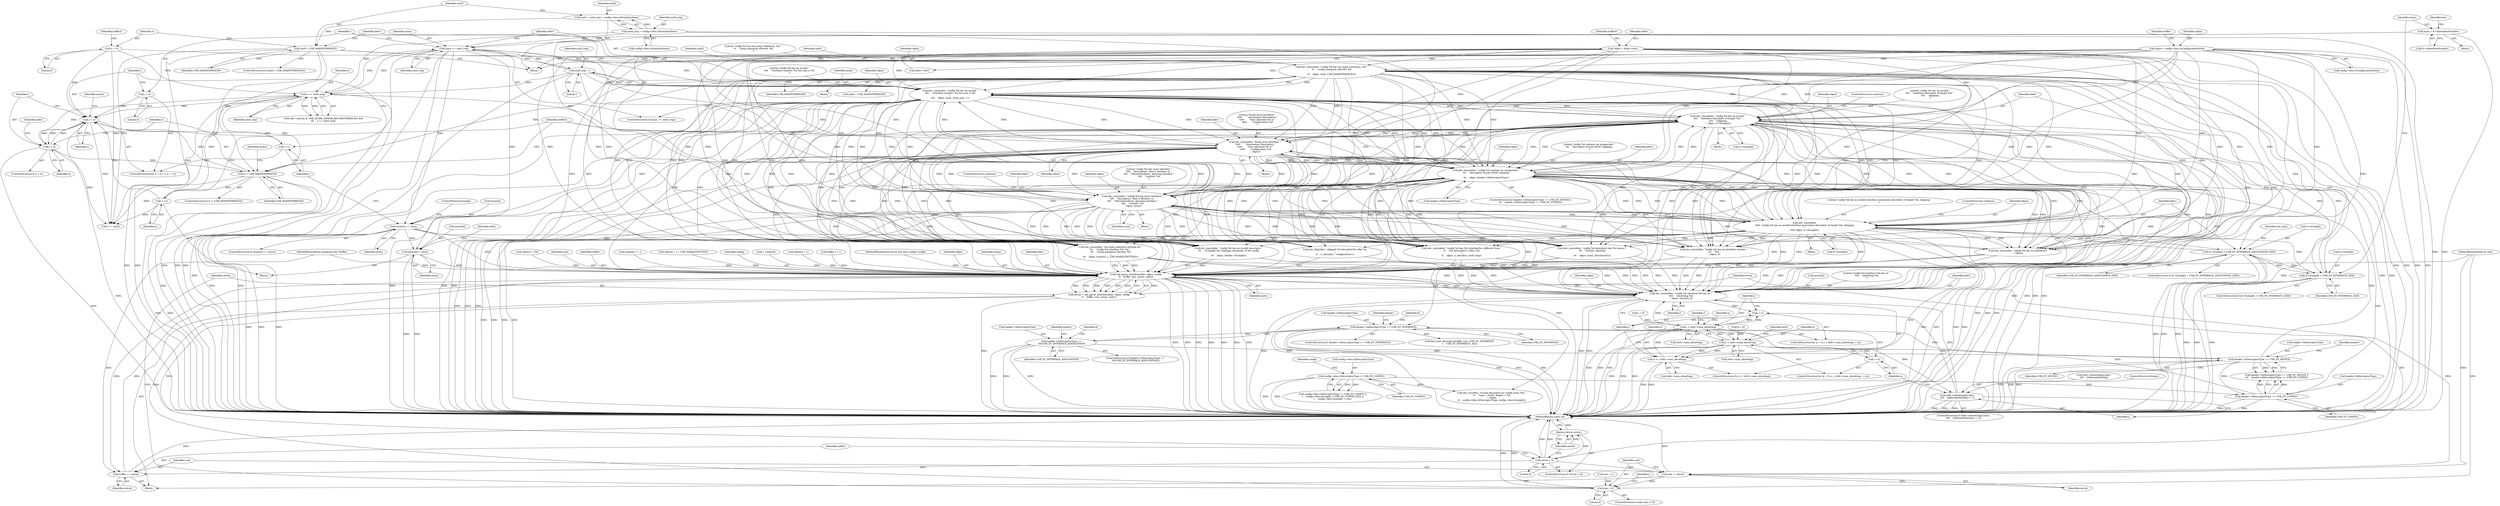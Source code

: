 digraph "0_linux_bd7a3fe770ebd8391d1c7d072ff88e9e76d063eb@array" {
"1000405" [label="(Call,inums[n] = inum)"];
"1000356" [label="(Call,inum >= nintf_orig)"];
"1000333" [label="(Call,inum = d->bInterfaceNumber)"];
"1000364" [label="(Call,nintf_orig - 1)"];
"1000217" [label="(Call,nintf_orig = config->desc.bNumInterfaces)"];
"1000345" [label="(Call,n >= nintf_orig)"];
"1000238" [label="(Call,n = 0)"];
"1000401" [label="(Call,n < USB_MAXINTERFACES)"];
"1000385" [label="(Call,i < n)"];
"1000371" [label="(Call,i < n)"];
"1000368" [label="(Call,i = 0)"];
"1000374" [label="(Call,++i)"];
"1000415" [label="(Call,++n)"];
"1000225" [label="(Call,nintf > USB_MAXINTERFACES)"];
"1000215" [label="(Call,nintf = nintf_orig = config->desc.bNumInterfaces)"];
"1000229" [label="(Call,dev_warn(ddev, \"config %d has too many interfaces: %d, \"\n\t\t    \"using maximum allowed: %d\n\",\n\t\t    cfgno, nintf, USB_MAXINTERFACES))"];
"1000117" [label="(Call,*ddev = &dev->dev)"];
"1000194" [label="(Call,cfgno = config->desc.bConfigurationValue)"];
"1000378" [label="(Call,inums[i] == inum)"];
"1000359" [label="(Call,dev_warn(ddev, \"config %d has an invalid \"\n\t\t\t\t    \"interface number: %d but max is %d\n\",\n\t\t\t\t    cfgno, inum, nintf_orig - 1))"];
"1000325" [label="(Call,dev_warn(ddev, \"config %d has an invalid \"\n\t\t\t\t    \"interface descriptor of length %d, \"\n\t\t\t\t    \"skipping\n\", cfgno, d->bLength))"];
"1000451" [label="(Call,dev_warn(ddev, \"found more Interface \"\n \t\t\t\t\t       \"Association Descriptors \"\n \t\t\t\t\t       \"than allocated for in \"\n \t\t\t\t\t       \"configuration %d\n\", cfgno))"];
"1000479" [label="(Call,dev_warn(ddev, \"config %d contains an unexpected \"\n\t\t\t    \"descriptor of type 0x%X, skipping\n\",\n\t\t\t    cfgno, header->bDescriptorType))"];
"1000349" [label="(Call,dev_warn(ddev, \"config %d has more interface \"\n\t\t\t\t    \"descriptors, than it declares in \"\n\t\t\t\t    \"bNumInterfaces, ignoring interface \"\n\t\t\t\t    \"number: %d\n\", cfgno, inum))"];
"1000438" [label="(Call,dev_warn(ddev,\n\t\t\t\t\t \"config %d has an invalid interface association descriptor of length %d, skipping\n\",\n\t\t\t\t\t cfgno, d->bLength))"];
"1000432" [label="(Call,d->bLength < USB_DT_INTERFACE_ASSOCIATION_SIZE)"];
"1000319" [label="(Call,d->bLength < USB_DT_INTERFACE_SIZE)"];
"1000474" [label="(Call,header->bDescriptorType == USB_DT_CONFIG)"];
"1000469" [label="(Call,header->bDescriptorType == USB_DT_DEVICE)"];
"1000419" [label="(Call,header->bDescriptorType ==\n \t\t\t\tUSB_DT_INTERFACE_ASSOCIATION)"];
"1000305" [label="(Call,header->bDescriptorType == USB_DT_INTERFACE)"];
"1000154" [label="(Call,config->desc.bDescriptorType != USB_DT_CONFIG)"];
"1000678" [label="(Call,usb_parse_interface(ddev, cfgno, config,\n\t\t    buffer, size, inums, nalts))"];
"1000676" [label="(Call,retval = usb_parse_interface(ddev, cfgno, config,\n\t\t    buffer, size, inums, nalts))"];
"1000687" [label="(Call,retval < 0)"];
"1000690" [label="(Return,return retval;)"];
"1000692" [label="(Call,buffer += retval)"];
"1000695" [label="(Call,size -= retval)"];
"1000672" [label="(Call,size > 0)"];
"1000758" [label="(Call,dev_warn(ddev, \"config %d interface %d has no \"\n\t\t\t\t    \"altsetting %d\n\", cfgno, inums[i], j))"];
"1000724" [label="(Call,++j)"];
"1000719" [label="(Call,j < intfc->num_altsetting)"];
"1000731" [label="(Call,n < intfc->num_altsetting)"];
"1000736" [label="(Call,++n)"];
"1000753" [label="(Call,n >= intfc->num_altsetting)"];
"1000740" [label="(Call,intfc->altsetting[n].desc.\n\t\t\t\t    bAlternateSetting == j)"];
"1000692" [label="(Call,buffer += retval)"];
"1000761" [label="(Identifier,cfgno)"];
"1000363" [label="(Identifier,inum)"];
"1000230" [label="(Identifier,ddev)"];
"1000114" [label="(MethodParameterIn,int size)"];
"1000741" [label="(Call,intfc->altsetting[n].desc.\n\t\t\t\t    bAlternateSetting)"];
"1000374" [label="(Call,++i)"];
"1000696" [label="(Identifier,size)"];
"1000354" [label="(ControlStructure,continue;)"];
"1000386" [label="(Identifier,i)"];
"1000371" [label="(Call,i < n)"];
"1000502" [label="(Call,n != nintf)"];
"1000439" [label="(Identifier,ddev)"];
"1000359" [label="(Call,dev_warn(ddev, \"config %d has an invalid \"\n\t\t\t\t    \"interface number: %d but max is %d\n\",\n\t\t\t\t    cfgno, inum, nintf_orig - 1))"];
"1000370" [label="(Literal,0)"];
"1000470" [label="(Call,header->bDescriptorType)"];
"1000552" [label="(Call,inums[j] == i)"];
"1000753" [label="(Call,n >= intfc->num_altsetting)"];
"1000232" [label="(Identifier,cfgno)"];
"1000478" [label="(Identifier,USB_DT_CONFIG)"];
"1000689" [label="(Literal,0)"];
"1000688" [label="(Identifier,retval)"];
"1000682" [label="(Identifier,buffer)"];
"1000377" [label="(ControlStructure,if (inums[i] == inum))"];
"1000437" [label="(Block,)"];
"1000373" [label="(Identifier,n)"];
"1000296" [label="(Call,dev_warn(ddev, \"config %d has an invalid descriptor \"\n\t\t\t    \"of length %d, skipping remainder of the config\n\",\n\t\t\t    cfgno, header->bLength))"];
"1000419" [label="(Call,header->bDescriptorType ==\n \t\t\t\tUSB_DT_INTERFACE_ASSOCIATION)"];
"1000375" [label="(Identifier,i)"];
"1000416" [label="(Identifier,n)"];
"1000125" [label="(Identifier,buffer0)"];
"1000202" [label="(Identifier,buffer)"];
"1000346" [label="(Identifier,n)"];
"1000483" [label="(Call,header->bDescriptorType)"];
"1000719" [label="(Call,j < intfc->num_altsetting)"];
"1000348" [label="(Block,)"];
"1000728" [label="(Call,n = 0)"];
"1000309" [label="(Identifier,USB_DT_INTERFACE)"];
"1000380" [label="(Identifier,inums)"];
"1000229" [label="(Call,dev_warn(ddev, \"config %d has too many interfaces: %d, \"\n\t\t    \"using maximum allowed: %d\n\",\n\t\t    cfgno, nintf, USB_MAXINTERFACES))"];
"1000357" [label="(Identifier,inum)"];
"1000451" [label="(Call,dev_warn(ddev, \"found more Interface \"\n \t\t\t\t\t       \"Association Descriptors \"\n \t\t\t\t\t       \"than allocated for in \"\n \t\t\t\t\t       \"configuration %d\n\", cfgno))"];
"1000353" [label="(Identifier,inum)"];
"1000384" [label="(ControlStructure,if (i < n))"];
"1000596" [label="(Call,nalts[i] = j = USB_MAXALTSETTING)"];
"1000420" [label="(Call,header->bDescriptorType)"];
"1000306" [label="(Call,header->bDescriptorType)"];
"1000390" [label="(Call,nalts[i] < 255)"];
"1000395" [label="(Call,++nalts[i])"];
"1000215" [label="(Call,nintf = nintf_orig = config->desc.bNumInterfaces)"];
"1000691" [label="(Identifier,retval)"];
"1000349" [label="(Call,dev_warn(ddev, \"config %d has more interface \"\n\t\t\t\t    \"descriptors, than it declares in \"\n\t\t\t\t    \"bNumInterfaces, ignoring interface \"\n\t\t\t\t    \"number: %d\n\", cfgno, inum))"];
"1000716" [label="(Call,j = 0)"];
"1000196" [label="(Call,config->desc.bConfigurationValue)"];
"1000323" [label="(Identifier,USB_DT_INTERFACE_SIZE)"];
"1000234" [label="(Identifier,USB_MAXINTERFACES)"];
"1000356" [label="(Call,inum >= nintf_orig)"];
"1000236" [label="(Identifier,nintf)"];
"1000177" [label="(Call,dev_err(ddev, \"invalid descriptor for config index %d: \"\n\t\t    \"type = 0x%X, length = %d\n\", cfgidx,\n\t\t    config->desc.bDescriptorType, config->desc.bLength))"];
"1000445" [label="(ControlStructure,continue;)"];
"1000686" [label="(ControlStructure,if (retval < 0))"];
"1000421" [label="(Identifier,header)"];
"1000195" [label="(Identifier,cfgno)"];
"1000305" [label="(Call,header->bDescriptorType == USB_DT_INTERFACE)"];
"1000194" [label="(Call,cfgno = config->desc.bConfigurationValue)"];
"1000231" [label="(Literal,\"config %d has too many interfaces: %d, \"\n\t\t    \"using maximum allowed: %d\n\")"];
"1000239" [label="(Identifier,n)"];
"1000665" [label="(Call,buffer += i)"];
"1000441" [label="(Identifier,cfgno)"];
"1000362" [label="(Identifier,cfgno)"];
"1000448" [label="(Identifier,iad_num)"];
"1000473" [label="(Identifier,USB_DT_DEVICE)"];
"1000270" [label="(Call,dev_warn(ddev, \"config %d descriptor has %d excess \"\n\t\t\t    \"byte%s, ignoring\n\",\n\t\t\t    cfgno, size2, plural(size2)))"];
"1000385" [label="(Call,i < n)"];
"1000155" [label="(Call,config->desc.bDescriptorType)"];
"1000454" [label="(Identifier,cfgno)"];
"1000335" [label="(Call,d->bInterfaceNumber)"];
"1000412" [label="(Identifier,nalts)"];
"1000476" [label="(Identifier,header)"];
"1000324" [label="(Block,)"];
"1000409" [label="(Identifier,inum)"];
"1000438" [label="(Call,dev_warn(ddev,\n\t\t\t\t\t \"config %d has an invalid interface association descriptor of length %d, skipping\n\",\n\t\t\t\t\t cfgno, d->bLength))"];
"1000392" [label="(Identifier,nalts)"];
"1000469" [label="(Call,header->bDescriptorType == USB_DT_DEVICE)"];
"1000675" [label="(Block,)"];
"1000480" [label="(Identifier,ddev)"];
"1000372" [label="(Identifier,i)"];
"1000119" [label="(Call,&dev->dev)"];
"1000754" [label="(Identifier,n)"];
"1000706" [label="(Identifier,i)"];
"1000219" [label="(Call,config->desc.bNumInterfaces)"];
"1000325" [label="(Call,dev_warn(ddev, \"config %d has an invalid \"\n\t\t\t\t    \"interface descriptor of length %d, \"\n\t\t\t\t    \"skipping\n\", cfgno, d->bLength))"];
"1000690" [label="(Return,return retval;)"];
"1000518" [label="(Call,dev_warn(ddev, \"config %d has no interfaces?\n\", cfgno))"];
"1000418" [label="(ControlStructure,if (header->bDescriptorType ==\n \t\t\t\tUSB_DT_INTERFACE_ASSOCIATION))"];
"1000329" [label="(Call,d->bLength)"];
"1000727" [label="(ControlStructure,for (n = 0; n < intfc->num_altsetting; ++n))"];
"1000678" [label="(Call,usb_parse_interface(ddev, cfgno, config,\n\t\t    buffer, size, inums, nalts))"];
"1000436" [label="(Identifier,USB_DT_INTERFACE_ASSOCIATION_SIZE)"];
"1000165" [label="(Identifier,config)"];
"1000226" [label="(Identifier,nintf)"];
"1000154" [label="(Call,config->desc.bDescriptorType != USB_DT_CONFIG)"];
"1000758" [label="(Call,dev_warn(ddev, \"config %d interface %d has no \"\n\t\t\t\t    \"altsetting %d\n\", cfgno, inums[i], j))"];
"1000367" [label="(ControlStructure,for (i = 0; i < n; ++i))"];
"1000482" [label="(Identifier,cfgno)"];
"1000240" [label="(Literal,0)"];
"1000658" [label="(Call,dev_dbg(ddev, \"skipped %d descriptor%s after %s\n\",\n\t\t    n, plural(n), \"configuration\"))"];
"1000304" [label="(ControlStructure,if (header->bDescriptorType == USB_DT_INTERFACE))"];
"1000153" [label="(Call,config->desc.bDescriptorType != USB_DT_CONFIG ||\n\t    config->desc.bLength < USB_DT_CONFIG_SIZE ||\n\t    config->desc.bLength > size)"];
"1000695" [label="(Call,size -= retval)"];
"1000475" [label="(Call,header->bDescriptorType)"];
"1000745" [label="(Identifier,intfc)"];
"1000765" [label="(Identifier,j)"];
"1000752" [label="(ControlStructure,if (n >= intfc->num_altsetting))"];
"1000467" [label="(ControlStructure,if (header->bDescriptorType == USB_DT_DEVICE ||\n\t\t\t    header->bDescriptorType == USB_DT_CONFIG))"];
"1000369" [label="(Identifier,i)"];
"1000685" [label="(Identifier,nalts)"];
"1000433" [label="(Call,d->bLength)"];
"1000683" [label="(Identifier,size)"];
"1000505" [label="(Call,dev_warn(ddev, \"config %d has %d interface%s, different from \"\n\t\t    \"the descriptor's value: %d\n\",\n\t\t    cfgno, n, plural(n), nintf_orig))"];
"1000382" [label="(Identifier,inum)"];
"1000368" [label="(Call,i = 0)"];
"1000350" [label="(Identifier,ddev)"];
"1000352" [label="(Identifier,cfgno)"];
"1000332" [label="(ControlStructure,continue;)"];
"1000410" [label="(Call,nalts[n] = 1)"];
"1000333" [label="(Call,inum = d->bInterfaceNumber)"];
"1000160" [label="(Identifier,USB_DT_CONFIG)"];
"1000310" [label="(Block,)"];
"1000224" [label="(ControlStructure,if (nintf > USB_MAXINTERFACES))"];
"1000674" [label="(Literal,0)"];
"1000112" [label="(MethodParameterIn,struct usb_host_config *config)"];
"1000479" [label="(Call,dev_warn(ddev, \"config %d contains an unexpected \"\n\t\t\t    \"descriptor of type 0x%X, skipping\n\",\n\t\t\t    cfgno, header->bDescriptorType))"];
"1000347" [label="(Identifier,nintf_orig)"];
"1000725" [label="(Identifier,j)"];
"1000755" [label="(Call,intfc->num_altsetting)"];
"1000379" [label="(Call,inums[i])"];
"1000345" [label="(Call,n >= nintf_orig)"];
"1000361" [label="(Literal,\"config %d has an invalid \"\n\t\t\t\t    \"interface number: %d but max is %d\n\")"];
"1000218" [label="(Identifier,nintf_orig)"];
"1000358" [label="(Identifier,nintf_orig)"];
"1000228" [label="(Block,)"];
"1000673" [label="(Identifier,size)"];
"1000244" [label="(Identifier,buffer2)"];
"1000225" [label="(Call,nintf > USB_MAXINTERFACES)"];
"1000642" [label="(Call,find_next_descriptor(buffer, size, USB_DT_INTERFACE,\n\t    USB_DT_INTERFACE, &n))"];
"1000768" [label="(MethodReturn,static int)"];
"1000671" [label="(ControlStructure,while (size > 0))"];
"1000406" [label="(Call,inums[n])"];
"1000233" [label="(Identifier,nintf)"];
"1000351" [label="(Literal,\"config %d has more interface \"\n\t\t\t\t    \"descriptors, than it declares in \"\n\t\t\t\t    \"bNumInterfaces, ignoring interface \"\n\t\t\t\t    \"number: %d\n\")"];
"1000401" [label="(Call,n < USB_MAXINTERFACES)"];
"1000474" [label="(Call,header->bDescriptorType == USB_DT_CONFIG)"];
"1000378" [label="(Call,inums[i] == inum)"];
"1000423" [label="(Identifier,USB_DT_INTERFACE_ASSOCIATION)"];
"1000668" [label="(Call,size -= i)"];
"1000750" [label="(Identifier,j)"];
"1000319" [label="(Call,d->bLength < USB_DT_INTERFACE_SIZE)"];
"1000431" [label="(ControlStructure,if (d->bLength < USB_DT_INTERFACE_ASSOCIATION_SIZE))"];
"1000759" [label="(Identifier,ddev)"];
"1000680" [label="(Identifier,cfgno)"];
"1000737" [label="(Identifier,n)"];
"1000235" [label="(Call,nintf = USB_MAXINTERFACES)"];
"1000405" [label="(Call,inums[n] = inum)"];
"1000720" [label="(Identifier,j)"];
"1000327" [label="(Literal,\"config %d has an invalid \"\n\t\t\t\t    \"interface descriptor of length %d, \"\n\t\t\t\t    \"skipping\n\")"];
"1000724" [label="(Call,++j)"];
"1000238" [label="(Call,n = 0)"];
"1000697" [label="(Identifier,retval)"];
"1000415" [label="(Call,++n)"];
"1000387" [label="(Identifier,n)"];
"1000762" [label="(Call,inums[i])"];
"1000326" [label="(Identifier,ddev)"];
"1000442" [label="(Call,d->bLength)"];
"1000693" [label="(Identifier,buffer)"];
"1000481" [label="(Literal,\"config %d contains an unexpected \"\n\t\t\t    \"descriptor of type 0x%X, skipping\n\")"];
"1000113" [label="(MethodParameterIn,unsigned char *buffer)"];
"1000328" [label="(Identifier,cfgno)"];
"1000676" [label="(Call,retval = usb_parse_interface(ddev, cfgno, config,\n\t\t    buffer, size, inums, nalts))"];
"1000402" [label="(Identifier,n)"];
"1000471" [label="(Identifier,header)"];
"1000320" [label="(Call,d->bLength)"];
"1000118" [label="(Identifier,ddev)"];
"1000681" [label="(Identifier,config)"];
"1000342" [label="(Identifier,dev)"];
"1000450" [label="(Block,)"];
"1000732" [label="(Identifier,n)"];
"1000453" [label="(Literal,\"found more Interface \"\n \t\t\t\t\t       \"Association Descriptors \"\n \t\t\t\t\t       \"than allocated for in \"\n \t\t\t\t\t       \"configuration %d\n\")"];
"1000227" [label="(Identifier,USB_MAXINTERFACES)"];
"1000672" [label="(Call,size > 0)"];
"1000733" [label="(Call,intfc->num_altsetting)"];
"1000318" [label="(ControlStructure,if (d->bLength < USB_DT_INTERFACE_SIZE))"];
"1000383" [label="(ControlStructure,break;)"];
"1000694" [label="(Identifier,retval)"];
"1000403" [label="(Identifier,USB_MAXINTERFACES)"];
"1000216" [label="(Identifier,nintf)"];
"1000468" [label="(Call,header->bDescriptorType == USB_DT_DEVICE ||\n\t\t\t    header->bDescriptorType == USB_DT_CONFIG)"];
"1000360" [label="(Identifier,ddev)"];
"1000364" [label="(Call,nintf_orig - 1)"];
"1000562" [label="(Call,dev_warn(ddev, \"config %d has no interface number \"\n\t\t\t    \"%d\n\", cfgno, i))"];
"1000700" [label="(Identifier,i)"];
"1000740" [label="(Call,intfc->altsetting[n].desc.\n\t\t\t\t    bAlternateSetting == j)"];
"1000739" [label="(ControlStructure,if (intfc->altsetting[n].desc.\n\t\t\t\t    bAlternateSetting == j))"];
"1000587" [label="(Call,dev_warn(ddev, \"too many alternate settings for \"\n\t\t\t    \"config %d interface %d: %d, \"\n\t\t\t    \"using maximum allowed: %d\n\",\n\t\t\t    cfgno, inums[i], j, USB_MAXALTSETTING))"];
"1000687" [label="(Call,retval < 0)"];
"1000452" [label="(Identifier,ddev)"];
"1000117" [label="(Call,*ddev = &dev->dev)"];
"1000736" [label="(Call,++n)"];
"1000366" [label="(Literal,1)"];
"1000339" [label="(Call,(dev->quirks & USB_QUIRK_HONOR_BNUMINTERFACES) &&\n\t\t\t    n >= nintf_orig)"];
"1000427" [label="(Identifier,d)"];
"1000400" [label="(ControlStructure,if (n < USB_MAXINTERFACES))"];
"1000254" [label="(Identifier,buffer2)"];
"1000365" [label="(Identifier,nintf_orig)"];
"1000760" [label="(Literal,\"config %d interface %d has no \"\n\t\t\t\t    \"altsetting %d\n\")"];
"1000334" [label="(Identifier,inum)"];
"1000440" [label="(Literal,\"config %d has an invalid interface association descriptor of length %d, skipping\n\")"];
"1000314" [label="(Identifier,d)"];
"1000679" [label="(Identifier,ddev)"];
"1000115" [label="(Block,)"];
"1000677" [label="(Identifier,retval)"];
"1000729" [label="(Identifier,n)"];
"1000731" [label="(Call,n < intfc->num_altsetting)"];
"1000355" [label="(ControlStructure,if (inum >= nintf_orig))"];
"1000721" [label="(Call,intfc->num_altsetting)"];
"1000684" [label="(Identifier,inums)"];
"1000715" [label="(ControlStructure,for (j = 0; j < intfc->num_altsetting; ++j))"];
"1000217" [label="(Call,nintf_orig = config->desc.bNumInterfaces)"];
"1000751" [label="(ControlStructure,break;)"];
"1000432" [label="(Call,d->bLength < USB_DT_INTERFACE_ASSOCIATION_SIZE)"];
"1000407" [label="(Identifier,inums)"];
"1000404" [label="(Block,)"];
"1000405" -> "1000404"  [label="AST: "];
"1000405" -> "1000409"  [label="CFG: "];
"1000406" -> "1000405"  [label="AST: "];
"1000409" -> "1000405"  [label="AST: "];
"1000412" -> "1000405"  [label="CFG: "];
"1000405" -> "1000768"  [label="DDG: "];
"1000405" -> "1000768"  [label="DDG: "];
"1000356" -> "1000405"  [label="DDG: "];
"1000378" -> "1000405"  [label="DDG: "];
"1000359" -> "1000405"  [label="DDG: "];
"1000405" -> "1000678"  [label="DDG: "];
"1000356" -> "1000355"  [label="AST: "];
"1000356" -> "1000358"  [label="CFG: "];
"1000357" -> "1000356"  [label="AST: "];
"1000358" -> "1000356"  [label="AST: "];
"1000360" -> "1000356"  [label="CFG: "];
"1000369" -> "1000356"  [label="CFG: "];
"1000356" -> "1000768"  [label="DDG: "];
"1000356" -> "1000768"  [label="DDG: "];
"1000356" -> "1000768"  [label="DDG: "];
"1000356" -> "1000345"  [label="DDG: "];
"1000333" -> "1000356"  [label="DDG: "];
"1000364" -> "1000356"  [label="DDG: "];
"1000217" -> "1000356"  [label="DDG: "];
"1000345" -> "1000356"  [label="DDG: "];
"1000356" -> "1000359"  [label="DDG: "];
"1000356" -> "1000364"  [label="DDG: "];
"1000356" -> "1000378"  [label="DDG: "];
"1000356" -> "1000505"  [label="DDG: "];
"1000333" -> "1000310"  [label="AST: "];
"1000333" -> "1000335"  [label="CFG: "];
"1000334" -> "1000333"  [label="AST: "];
"1000335" -> "1000333"  [label="AST: "];
"1000342" -> "1000333"  [label="CFG: "];
"1000333" -> "1000768"  [label="DDG: "];
"1000333" -> "1000349"  [label="DDG: "];
"1000364" -> "1000359"  [label="AST: "];
"1000364" -> "1000366"  [label="CFG: "];
"1000365" -> "1000364"  [label="AST: "];
"1000366" -> "1000364"  [label="AST: "];
"1000359" -> "1000364"  [label="CFG: "];
"1000364" -> "1000768"  [label="DDG: "];
"1000364" -> "1000345"  [label="DDG: "];
"1000364" -> "1000359"  [label="DDG: "];
"1000364" -> "1000359"  [label="DDG: "];
"1000364" -> "1000505"  [label="DDG: "];
"1000217" -> "1000215"  [label="AST: "];
"1000217" -> "1000219"  [label="CFG: "];
"1000218" -> "1000217"  [label="AST: "];
"1000219" -> "1000217"  [label="AST: "];
"1000215" -> "1000217"  [label="CFG: "];
"1000217" -> "1000768"  [label="DDG: "];
"1000217" -> "1000215"  [label="DDG: "];
"1000217" -> "1000345"  [label="DDG: "];
"1000217" -> "1000505"  [label="DDG: "];
"1000345" -> "1000339"  [label="AST: "];
"1000345" -> "1000347"  [label="CFG: "];
"1000346" -> "1000345"  [label="AST: "];
"1000347" -> "1000345"  [label="AST: "];
"1000339" -> "1000345"  [label="CFG: "];
"1000345" -> "1000768"  [label="DDG: "];
"1000345" -> "1000339"  [label="DDG: "];
"1000345" -> "1000339"  [label="DDG: "];
"1000238" -> "1000345"  [label="DDG: "];
"1000401" -> "1000345"  [label="DDG: "];
"1000385" -> "1000345"  [label="DDG: "];
"1000415" -> "1000345"  [label="DDG: "];
"1000345" -> "1000371"  [label="DDG: "];
"1000345" -> "1000502"  [label="DDG: "];
"1000345" -> "1000505"  [label="DDG: "];
"1000238" -> "1000115"  [label="AST: "];
"1000238" -> "1000240"  [label="CFG: "];
"1000239" -> "1000238"  [label="AST: "];
"1000240" -> "1000238"  [label="AST: "];
"1000244" -> "1000238"  [label="CFG: "];
"1000238" -> "1000371"  [label="DDG: "];
"1000238" -> "1000502"  [label="DDG: "];
"1000401" -> "1000400"  [label="AST: "];
"1000401" -> "1000403"  [label="CFG: "];
"1000402" -> "1000401"  [label="AST: "];
"1000403" -> "1000401"  [label="AST: "];
"1000407" -> "1000401"  [label="CFG: "];
"1000254" -> "1000401"  [label="CFG: "];
"1000401" -> "1000768"  [label="DDG: "];
"1000401" -> "1000768"  [label="DDG: "];
"1000401" -> "1000371"  [label="DDG: "];
"1000385" -> "1000401"  [label="DDG: "];
"1000225" -> "1000401"  [label="DDG: "];
"1000229" -> "1000401"  [label="DDG: "];
"1000401" -> "1000415"  [label="DDG: "];
"1000401" -> "1000502"  [label="DDG: "];
"1000385" -> "1000384"  [label="AST: "];
"1000385" -> "1000387"  [label="CFG: "];
"1000386" -> "1000385"  [label="AST: "];
"1000387" -> "1000385"  [label="AST: "];
"1000392" -> "1000385"  [label="CFG: "];
"1000402" -> "1000385"  [label="CFG: "];
"1000385" -> "1000768"  [label="DDG: "];
"1000385" -> "1000371"  [label="DDG: "];
"1000371" -> "1000385"  [label="DDG: "];
"1000371" -> "1000385"  [label="DDG: "];
"1000385" -> "1000502"  [label="DDG: "];
"1000371" -> "1000367"  [label="AST: "];
"1000371" -> "1000373"  [label="CFG: "];
"1000372" -> "1000371"  [label="AST: "];
"1000373" -> "1000371"  [label="AST: "];
"1000380" -> "1000371"  [label="CFG: "];
"1000386" -> "1000371"  [label="CFG: "];
"1000371" -> "1000768"  [label="DDG: "];
"1000368" -> "1000371"  [label="DDG: "];
"1000374" -> "1000371"  [label="DDG: "];
"1000415" -> "1000371"  [label="DDG: "];
"1000371" -> "1000374"  [label="DDG: "];
"1000371" -> "1000502"  [label="DDG: "];
"1000368" -> "1000367"  [label="AST: "];
"1000368" -> "1000370"  [label="CFG: "];
"1000369" -> "1000368"  [label="AST: "];
"1000370" -> "1000368"  [label="AST: "];
"1000372" -> "1000368"  [label="CFG: "];
"1000374" -> "1000367"  [label="AST: "];
"1000374" -> "1000375"  [label="CFG: "];
"1000375" -> "1000374"  [label="AST: "];
"1000372" -> "1000374"  [label="CFG: "];
"1000415" -> "1000404"  [label="AST: "];
"1000415" -> "1000416"  [label="CFG: "];
"1000416" -> "1000415"  [label="AST: "];
"1000254" -> "1000415"  [label="CFG: "];
"1000415" -> "1000502"  [label="DDG: "];
"1000225" -> "1000224"  [label="AST: "];
"1000225" -> "1000227"  [label="CFG: "];
"1000226" -> "1000225"  [label="AST: "];
"1000227" -> "1000225"  [label="AST: "];
"1000230" -> "1000225"  [label="CFG: "];
"1000239" -> "1000225"  [label="CFG: "];
"1000225" -> "1000768"  [label="DDG: "];
"1000225" -> "1000768"  [label="DDG: "];
"1000215" -> "1000225"  [label="DDG: "];
"1000225" -> "1000229"  [label="DDG: "];
"1000225" -> "1000229"  [label="DDG: "];
"1000225" -> "1000502"  [label="DDG: "];
"1000215" -> "1000115"  [label="AST: "];
"1000216" -> "1000215"  [label="AST: "];
"1000226" -> "1000215"  [label="CFG: "];
"1000229" -> "1000228"  [label="AST: "];
"1000229" -> "1000234"  [label="CFG: "];
"1000230" -> "1000229"  [label="AST: "];
"1000231" -> "1000229"  [label="AST: "];
"1000232" -> "1000229"  [label="AST: "];
"1000233" -> "1000229"  [label="AST: "];
"1000234" -> "1000229"  [label="AST: "];
"1000236" -> "1000229"  [label="CFG: "];
"1000229" -> "1000768"  [label="DDG: "];
"1000229" -> "1000768"  [label="DDG: "];
"1000229" -> "1000768"  [label="DDG: "];
"1000117" -> "1000229"  [label="DDG: "];
"1000194" -> "1000229"  [label="DDG: "];
"1000229" -> "1000235"  [label="DDG: "];
"1000229" -> "1000270"  [label="DDG: "];
"1000229" -> "1000270"  [label="DDG: "];
"1000229" -> "1000296"  [label="DDG: "];
"1000229" -> "1000296"  [label="DDG: "];
"1000229" -> "1000325"  [label="DDG: "];
"1000229" -> "1000325"  [label="DDG: "];
"1000229" -> "1000349"  [label="DDG: "];
"1000229" -> "1000349"  [label="DDG: "];
"1000229" -> "1000359"  [label="DDG: "];
"1000229" -> "1000359"  [label="DDG: "];
"1000229" -> "1000438"  [label="DDG: "];
"1000229" -> "1000438"  [label="DDG: "];
"1000229" -> "1000451"  [label="DDG: "];
"1000229" -> "1000451"  [label="DDG: "];
"1000229" -> "1000479"  [label="DDG: "];
"1000229" -> "1000479"  [label="DDG: "];
"1000229" -> "1000505"  [label="DDG: "];
"1000229" -> "1000505"  [label="DDG: "];
"1000229" -> "1000518"  [label="DDG: "];
"1000229" -> "1000518"  [label="DDG: "];
"1000229" -> "1000562"  [label="DDG: "];
"1000229" -> "1000562"  [label="DDG: "];
"1000229" -> "1000587"  [label="DDG: "];
"1000229" -> "1000587"  [label="DDG: "];
"1000229" -> "1000658"  [label="DDG: "];
"1000229" -> "1000678"  [label="DDG: "];
"1000229" -> "1000678"  [label="DDG: "];
"1000229" -> "1000758"  [label="DDG: "];
"1000229" -> "1000758"  [label="DDG: "];
"1000117" -> "1000115"  [label="AST: "];
"1000117" -> "1000119"  [label="CFG: "];
"1000118" -> "1000117"  [label="AST: "];
"1000119" -> "1000117"  [label="AST: "];
"1000125" -> "1000117"  [label="CFG: "];
"1000117" -> "1000768"  [label="DDG: "];
"1000117" -> "1000768"  [label="DDG: "];
"1000117" -> "1000177"  [label="DDG: "];
"1000117" -> "1000270"  [label="DDG: "];
"1000117" -> "1000296"  [label="DDG: "];
"1000117" -> "1000325"  [label="DDG: "];
"1000117" -> "1000349"  [label="DDG: "];
"1000117" -> "1000359"  [label="DDG: "];
"1000117" -> "1000438"  [label="DDG: "];
"1000117" -> "1000451"  [label="DDG: "];
"1000117" -> "1000479"  [label="DDG: "];
"1000117" -> "1000505"  [label="DDG: "];
"1000117" -> "1000518"  [label="DDG: "];
"1000117" -> "1000562"  [label="DDG: "];
"1000117" -> "1000587"  [label="DDG: "];
"1000117" -> "1000658"  [label="DDG: "];
"1000117" -> "1000678"  [label="DDG: "];
"1000117" -> "1000758"  [label="DDG: "];
"1000194" -> "1000115"  [label="AST: "];
"1000194" -> "1000196"  [label="CFG: "];
"1000195" -> "1000194"  [label="AST: "];
"1000196" -> "1000194"  [label="AST: "];
"1000202" -> "1000194"  [label="CFG: "];
"1000194" -> "1000768"  [label="DDG: "];
"1000194" -> "1000768"  [label="DDG: "];
"1000194" -> "1000270"  [label="DDG: "];
"1000194" -> "1000296"  [label="DDG: "];
"1000194" -> "1000325"  [label="DDG: "];
"1000194" -> "1000349"  [label="DDG: "];
"1000194" -> "1000359"  [label="DDG: "];
"1000194" -> "1000438"  [label="DDG: "];
"1000194" -> "1000451"  [label="DDG: "];
"1000194" -> "1000479"  [label="DDG: "];
"1000194" -> "1000505"  [label="DDG: "];
"1000194" -> "1000518"  [label="DDG: "];
"1000194" -> "1000562"  [label="DDG: "];
"1000194" -> "1000587"  [label="DDG: "];
"1000194" -> "1000678"  [label="DDG: "];
"1000194" -> "1000758"  [label="DDG: "];
"1000378" -> "1000377"  [label="AST: "];
"1000378" -> "1000382"  [label="CFG: "];
"1000379" -> "1000378"  [label="AST: "];
"1000382" -> "1000378"  [label="AST: "];
"1000383" -> "1000378"  [label="CFG: "];
"1000375" -> "1000378"  [label="CFG: "];
"1000378" -> "1000768"  [label="DDG: "];
"1000378" -> "1000768"  [label="DDG: "];
"1000378" -> "1000768"  [label="DDG: "];
"1000359" -> "1000378"  [label="DDG: "];
"1000378" -> "1000587"  [label="DDG: "];
"1000378" -> "1000678"  [label="DDG: "];
"1000378" -> "1000758"  [label="DDG: "];
"1000359" -> "1000355"  [label="AST: "];
"1000360" -> "1000359"  [label="AST: "];
"1000361" -> "1000359"  [label="AST: "];
"1000362" -> "1000359"  [label="AST: "];
"1000363" -> "1000359"  [label="AST: "];
"1000369" -> "1000359"  [label="CFG: "];
"1000359" -> "1000768"  [label="DDG: "];
"1000359" -> "1000768"  [label="DDG: "];
"1000359" -> "1000768"  [label="DDG: "];
"1000359" -> "1000768"  [label="DDG: "];
"1000359" -> "1000768"  [label="DDG: "];
"1000359" -> "1000270"  [label="DDG: "];
"1000359" -> "1000270"  [label="DDG: "];
"1000359" -> "1000296"  [label="DDG: "];
"1000359" -> "1000296"  [label="DDG: "];
"1000359" -> "1000325"  [label="DDG: "];
"1000359" -> "1000325"  [label="DDG: "];
"1000359" -> "1000349"  [label="DDG: "];
"1000359" -> "1000349"  [label="DDG: "];
"1000325" -> "1000359"  [label="DDG: "];
"1000325" -> "1000359"  [label="DDG: "];
"1000451" -> "1000359"  [label="DDG: "];
"1000451" -> "1000359"  [label="DDG: "];
"1000479" -> "1000359"  [label="DDG: "];
"1000479" -> "1000359"  [label="DDG: "];
"1000349" -> "1000359"  [label="DDG: "];
"1000349" -> "1000359"  [label="DDG: "];
"1000438" -> "1000359"  [label="DDG: "];
"1000438" -> "1000359"  [label="DDG: "];
"1000359" -> "1000438"  [label="DDG: "];
"1000359" -> "1000438"  [label="DDG: "];
"1000359" -> "1000451"  [label="DDG: "];
"1000359" -> "1000451"  [label="DDG: "];
"1000359" -> "1000479"  [label="DDG: "];
"1000359" -> "1000479"  [label="DDG: "];
"1000359" -> "1000505"  [label="DDG: "];
"1000359" -> "1000505"  [label="DDG: "];
"1000359" -> "1000518"  [label="DDG: "];
"1000359" -> "1000518"  [label="DDG: "];
"1000359" -> "1000562"  [label="DDG: "];
"1000359" -> "1000562"  [label="DDG: "];
"1000359" -> "1000587"  [label="DDG: "];
"1000359" -> "1000587"  [label="DDG: "];
"1000359" -> "1000658"  [label="DDG: "];
"1000359" -> "1000678"  [label="DDG: "];
"1000359" -> "1000678"  [label="DDG: "];
"1000359" -> "1000758"  [label="DDG: "];
"1000359" -> "1000758"  [label="DDG: "];
"1000325" -> "1000324"  [label="AST: "];
"1000325" -> "1000329"  [label="CFG: "];
"1000326" -> "1000325"  [label="AST: "];
"1000327" -> "1000325"  [label="AST: "];
"1000328" -> "1000325"  [label="AST: "];
"1000329" -> "1000325"  [label="AST: "];
"1000332" -> "1000325"  [label="CFG: "];
"1000325" -> "1000768"  [label="DDG: "];
"1000325" -> "1000768"  [label="DDG: "];
"1000325" -> "1000768"  [label="DDG: "];
"1000325" -> "1000768"  [label="DDG: "];
"1000325" -> "1000270"  [label="DDG: "];
"1000325" -> "1000270"  [label="DDG: "];
"1000325" -> "1000296"  [label="DDG: "];
"1000325" -> "1000296"  [label="DDG: "];
"1000325" -> "1000319"  [label="DDG: "];
"1000451" -> "1000325"  [label="DDG: "];
"1000451" -> "1000325"  [label="DDG: "];
"1000479" -> "1000325"  [label="DDG: "];
"1000479" -> "1000325"  [label="DDG: "];
"1000349" -> "1000325"  [label="DDG: "];
"1000349" -> "1000325"  [label="DDG: "];
"1000438" -> "1000325"  [label="DDG: "];
"1000438" -> "1000325"  [label="DDG: "];
"1000319" -> "1000325"  [label="DDG: "];
"1000325" -> "1000349"  [label="DDG: "];
"1000325" -> "1000349"  [label="DDG: "];
"1000325" -> "1000432"  [label="DDG: "];
"1000325" -> "1000438"  [label="DDG: "];
"1000325" -> "1000438"  [label="DDG: "];
"1000325" -> "1000451"  [label="DDG: "];
"1000325" -> "1000451"  [label="DDG: "];
"1000325" -> "1000479"  [label="DDG: "];
"1000325" -> "1000479"  [label="DDG: "];
"1000325" -> "1000505"  [label="DDG: "];
"1000325" -> "1000505"  [label="DDG: "];
"1000325" -> "1000518"  [label="DDG: "];
"1000325" -> "1000518"  [label="DDG: "];
"1000325" -> "1000562"  [label="DDG: "];
"1000325" -> "1000562"  [label="DDG: "];
"1000325" -> "1000587"  [label="DDG: "];
"1000325" -> "1000587"  [label="DDG: "];
"1000325" -> "1000658"  [label="DDG: "];
"1000325" -> "1000678"  [label="DDG: "];
"1000325" -> "1000678"  [label="DDG: "];
"1000325" -> "1000758"  [label="DDG: "];
"1000325" -> "1000758"  [label="DDG: "];
"1000451" -> "1000450"  [label="AST: "];
"1000451" -> "1000454"  [label="CFG: "];
"1000452" -> "1000451"  [label="AST: "];
"1000453" -> "1000451"  [label="AST: "];
"1000454" -> "1000451"  [label="AST: "];
"1000254" -> "1000451"  [label="CFG: "];
"1000451" -> "1000768"  [label="DDG: "];
"1000451" -> "1000768"  [label="DDG: "];
"1000451" -> "1000768"  [label="DDG: "];
"1000451" -> "1000270"  [label="DDG: "];
"1000451" -> "1000270"  [label="DDG: "];
"1000451" -> "1000296"  [label="DDG: "];
"1000451" -> "1000296"  [label="DDG: "];
"1000451" -> "1000349"  [label="DDG: "];
"1000451" -> "1000349"  [label="DDG: "];
"1000451" -> "1000438"  [label="DDG: "];
"1000451" -> "1000438"  [label="DDG: "];
"1000479" -> "1000451"  [label="DDG: "];
"1000479" -> "1000451"  [label="DDG: "];
"1000349" -> "1000451"  [label="DDG: "];
"1000349" -> "1000451"  [label="DDG: "];
"1000438" -> "1000451"  [label="DDG: "];
"1000438" -> "1000451"  [label="DDG: "];
"1000451" -> "1000479"  [label="DDG: "];
"1000451" -> "1000479"  [label="DDG: "];
"1000451" -> "1000505"  [label="DDG: "];
"1000451" -> "1000505"  [label="DDG: "];
"1000451" -> "1000518"  [label="DDG: "];
"1000451" -> "1000518"  [label="DDG: "];
"1000451" -> "1000562"  [label="DDG: "];
"1000451" -> "1000562"  [label="DDG: "];
"1000451" -> "1000587"  [label="DDG: "];
"1000451" -> "1000587"  [label="DDG: "];
"1000451" -> "1000658"  [label="DDG: "];
"1000451" -> "1000678"  [label="DDG: "];
"1000451" -> "1000678"  [label="DDG: "];
"1000451" -> "1000758"  [label="DDG: "];
"1000451" -> "1000758"  [label="DDG: "];
"1000479" -> "1000467"  [label="AST: "];
"1000479" -> "1000483"  [label="CFG: "];
"1000480" -> "1000479"  [label="AST: "];
"1000481" -> "1000479"  [label="AST: "];
"1000482" -> "1000479"  [label="AST: "];
"1000483" -> "1000479"  [label="AST: "];
"1000254" -> "1000479"  [label="CFG: "];
"1000479" -> "1000768"  [label="DDG: "];
"1000479" -> "1000768"  [label="DDG: "];
"1000479" -> "1000768"  [label="DDG: "];
"1000479" -> "1000768"  [label="DDG: "];
"1000479" -> "1000270"  [label="DDG: "];
"1000479" -> "1000270"  [label="DDG: "];
"1000479" -> "1000296"  [label="DDG: "];
"1000479" -> "1000296"  [label="DDG: "];
"1000479" -> "1000305"  [label="DDG: "];
"1000479" -> "1000349"  [label="DDG: "];
"1000479" -> "1000349"  [label="DDG: "];
"1000479" -> "1000438"  [label="DDG: "];
"1000479" -> "1000438"  [label="DDG: "];
"1000349" -> "1000479"  [label="DDG: "];
"1000349" -> "1000479"  [label="DDG: "];
"1000438" -> "1000479"  [label="DDG: "];
"1000438" -> "1000479"  [label="DDG: "];
"1000474" -> "1000479"  [label="DDG: "];
"1000469" -> "1000479"  [label="DDG: "];
"1000479" -> "1000505"  [label="DDG: "];
"1000479" -> "1000505"  [label="DDG: "];
"1000479" -> "1000518"  [label="DDG: "];
"1000479" -> "1000518"  [label="DDG: "];
"1000479" -> "1000562"  [label="DDG: "];
"1000479" -> "1000562"  [label="DDG: "];
"1000479" -> "1000587"  [label="DDG: "];
"1000479" -> "1000587"  [label="DDG: "];
"1000479" -> "1000658"  [label="DDG: "];
"1000479" -> "1000678"  [label="DDG: "];
"1000479" -> "1000678"  [label="DDG: "];
"1000479" -> "1000758"  [label="DDG: "];
"1000479" -> "1000758"  [label="DDG: "];
"1000349" -> "1000348"  [label="AST: "];
"1000349" -> "1000353"  [label="CFG: "];
"1000350" -> "1000349"  [label="AST: "];
"1000351" -> "1000349"  [label="AST: "];
"1000352" -> "1000349"  [label="AST: "];
"1000353" -> "1000349"  [label="AST: "];
"1000354" -> "1000349"  [label="CFG: "];
"1000349" -> "1000768"  [label="DDG: "];
"1000349" -> "1000768"  [label="DDG: "];
"1000349" -> "1000768"  [label="DDG: "];
"1000349" -> "1000768"  [label="DDG: "];
"1000349" -> "1000270"  [label="DDG: "];
"1000349" -> "1000270"  [label="DDG: "];
"1000349" -> "1000296"  [label="DDG: "];
"1000349" -> "1000296"  [label="DDG: "];
"1000438" -> "1000349"  [label="DDG: "];
"1000438" -> "1000349"  [label="DDG: "];
"1000349" -> "1000438"  [label="DDG: "];
"1000349" -> "1000438"  [label="DDG: "];
"1000349" -> "1000505"  [label="DDG: "];
"1000349" -> "1000505"  [label="DDG: "];
"1000349" -> "1000518"  [label="DDG: "];
"1000349" -> "1000518"  [label="DDG: "];
"1000349" -> "1000562"  [label="DDG: "];
"1000349" -> "1000562"  [label="DDG: "];
"1000349" -> "1000587"  [label="DDG: "];
"1000349" -> "1000587"  [label="DDG: "];
"1000349" -> "1000658"  [label="DDG: "];
"1000349" -> "1000678"  [label="DDG: "];
"1000349" -> "1000678"  [label="DDG: "];
"1000349" -> "1000758"  [label="DDG: "];
"1000349" -> "1000758"  [label="DDG: "];
"1000438" -> "1000437"  [label="AST: "];
"1000438" -> "1000442"  [label="CFG: "];
"1000439" -> "1000438"  [label="AST: "];
"1000440" -> "1000438"  [label="AST: "];
"1000441" -> "1000438"  [label="AST: "];
"1000442" -> "1000438"  [label="AST: "];
"1000445" -> "1000438"  [label="CFG: "];
"1000438" -> "1000768"  [label="DDG: "];
"1000438" -> "1000768"  [label="DDG: "];
"1000438" -> "1000768"  [label="DDG: "];
"1000438" -> "1000768"  [label="DDG: "];
"1000438" -> "1000270"  [label="DDG: "];
"1000438" -> "1000270"  [label="DDG: "];
"1000438" -> "1000296"  [label="DDG: "];
"1000438" -> "1000296"  [label="DDG: "];
"1000438" -> "1000319"  [label="DDG: "];
"1000438" -> "1000432"  [label="DDG: "];
"1000432" -> "1000438"  [label="DDG: "];
"1000438" -> "1000505"  [label="DDG: "];
"1000438" -> "1000505"  [label="DDG: "];
"1000438" -> "1000518"  [label="DDG: "];
"1000438" -> "1000518"  [label="DDG: "];
"1000438" -> "1000562"  [label="DDG: "];
"1000438" -> "1000562"  [label="DDG: "];
"1000438" -> "1000587"  [label="DDG: "];
"1000438" -> "1000587"  [label="DDG: "];
"1000438" -> "1000658"  [label="DDG: "];
"1000438" -> "1000678"  [label="DDG: "];
"1000438" -> "1000678"  [label="DDG: "];
"1000438" -> "1000758"  [label="DDG: "];
"1000438" -> "1000758"  [label="DDG: "];
"1000432" -> "1000431"  [label="AST: "];
"1000432" -> "1000436"  [label="CFG: "];
"1000433" -> "1000432"  [label="AST: "];
"1000436" -> "1000432"  [label="AST: "];
"1000439" -> "1000432"  [label="CFG: "];
"1000448" -> "1000432"  [label="CFG: "];
"1000432" -> "1000768"  [label="DDG: "];
"1000432" -> "1000768"  [label="DDG: "];
"1000432" -> "1000768"  [label="DDG: "];
"1000432" -> "1000319"  [label="DDG: "];
"1000319" -> "1000432"  [label="DDG: "];
"1000319" -> "1000318"  [label="AST: "];
"1000319" -> "1000323"  [label="CFG: "];
"1000320" -> "1000319"  [label="AST: "];
"1000323" -> "1000319"  [label="AST: "];
"1000326" -> "1000319"  [label="CFG: "];
"1000334" -> "1000319"  [label="CFG: "];
"1000319" -> "1000768"  [label="DDG: "];
"1000319" -> "1000768"  [label="DDG: "];
"1000319" -> "1000768"  [label="DDG: "];
"1000474" -> "1000468"  [label="AST: "];
"1000474" -> "1000478"  [label="CFG: "];
"1000475" -> "1000474"  [label="AST: "];
"1000478" -> "1000474"  [label="AST: "];
"1000468" -> "1000474"  [label="CFG: "];
"1000474" -> "1000768"  [label="DDG: "];
"1000474" -> "1000768"  [label="DDG: "];
"1000474" -> "1000305"  [label="DDG: "];
"1000474" -> "1000468"  [label="DDG: "];
"1000474" -> "1000468"  [label="DDG: "];
"1000469" -> "1000474"  [label="DDG: "];
"1000154" -> "1000474"  [label="DDG: "];
"1000469" -> "1000468"  [label="AST: "];
"1000469" -> "1000473"  [label="CFG: "];
"1000470" -> "1000469"  [label="AST: "];
"1000473" -> "1000469"  [label="AST: "];
"1000476" -> "1000469"  [label="CFG: "];
"1000468" -> "1000469"  [label="CFG: "];
"1000469" -> "1000768"  [label="DDG: "];
"1000469" -> "1000768"  [label="DDG: "];
"1000469" -> "1000305"  [label="DDG: "];
"1000469" -> "1000468"  [label="DDG: "];
"1000469" -> "1000468"  [label="DDG: "];
"1000419" -> "1000469"  [label="DDG: "];
"1000419" -> "1000418"  [label="AST: "];
"1000419" -> "1000423"  [label="CFG: "];
"1000420" -> "1000419"  [label="AST: "];
"1000423" -> "1000419"  [label="AST: "];
"1000427" -> "1000419"  [label="CFG: "];
"1000471" -> "1000419"  [label="CFG: "];
"1000419" -> "1000768"  [label="DDG: "];
"1000419" -> "1000768"  [label="DDG: "];
"1000419" -> "1000768"  [label="DDG: "];
"1000419" -> "1000305"  [label="DDG: "];
"1000305" -> "1000419"  [label="DDG: "];
"1000305" -> "1000304"  [label="AST: "];
"1000305" -> "1000309"  [label="CFG: "];
"1000306" -> "1000305"  [label="AST: "];
"1000309" -> "1000305"  [label="AST: "];
"1000314" -> "1000305"  [label="CFG: "];
"1000421" -> "1000305"  [label="CFG: "];
"1000305" -> "1000768"  [label="DDG: "];
"1000305" -> "1000768"  [label="DDG: "];
"1000305" -> "1000768"  [label="DDG: "];
"1000305" -> "1000642"  [label="DDG: "];
"1000154" -> "1000153"  [label="AST: "];
"1000154" -> "1000160"  [label="CFG: "];
"1000155" -> "1000154"  [label="AST: "];
"1000160" -> "1000154"  [label="AST: "];
"1000165" -> "1000154"  [label="CFG: "];
"1000153" -> "1000154"  [label="CFG: "];
"1000154" -> "1000768"  [label="DDG: "];
"1000154" -> "1000768"  [label="DDG: "];
"1000154" -> "1000153"  [label="DDG: "];
"1000154" -> "1000153"  [label="DDG: "];
"1000154" -> "1000177"  [label="DDG: "];
"1000678" -> "1000676"  [label="AST: "];
"1000678" -> "1000685"  [label="CFG: "];
"1000679" -> "1000678"  [label="AST: "];
"1000680" -> "1000678"  [label="AST: "];
"1000681" -> "1000678"  [label="AST: "];
"1000682" -> "1000678"  [label="AST: "];
"1000683" -> "1000678"  [label="AST: "];
"1000684" -> "1000678"  [label="AST: "];
"1000685" -> "1000678"  [label="AST: "];
"1000676" -> "1000678"  [label="CFG: "];
"1000678" -> "1000768"  [label="DDG: "];
"1000678" -> "1000768"  [label="DDG: "];
"1000678" -> "1000768"  [label="DDG: "];
"1000678" -> "1000768"  [label="DDG: "];
"1000678" -> "1000768"  [label="DDG: "];
"1000678" -> "1000768"  [label="DDG: "];
"1000678" -> "1000768"  [label="DDG: "];
"1000678" -> "1000676"  [label="DDG: "];
"1000678" -> "1000676"  [label="DDG: "];
"1000678" -> "1000676"  [label="DDG: "];
"1000678" -> "1000676"  [label="DDG: "];
"1000678" -> "1000676"  [label="DDG: "];
"1000678" -> "1000676"  [label="DDG: "];
"1000678" -> "1000676"  [label="DDG: "];
"1000562" -> "1000678"  [label="DDG: "];
"1000562" -> "1000678"  [label="DDG: "];
"1000505" -> "1000678"  [label="DDG: "];
"1000505" -> "1000678"  [label="DDG: "];
"1000587" -> "1000678"  [label="DDG: "];
"1000587" -> "1000678"  [label="DDG: "];
"1000587" -> "1000678"  [label="DDG: "];
"1000518" -> "1000678"  [label="DDG: "];
"1000518" -> "1000678"  [label="DDG: "];
"1000296" -> "1000678"  [label="DDG: "];
"1000296" -> "1000678"  [label="DDG: "];
"1000658" -> "1000678"  [label="DDG: "];
"1000270" -> "1000678"  [label="DDG: "];
"1000270" -> "1000678"  [label="DDG: "];
"1000112" -> "1000678"  [label="DDG: "];
"1000692" -> "1000678"  [label="DDG: "];
"1000665" -> "1000678"  [label="DDG: "];
"1000113" -> "1000678"  [label="DDG: "];
"1000672" -> "1000678"  [label="DDG: "];
"1000114" -> "1000678"  [label="DDG: "];
"1000552" -> "1000678"  [label="DDG: "];
"1000410" -> "1000678"  [label="DDG: "];
"1000390" -> "1000678"  [label="DDG: "];
"1000395" -> "1000678"  [label="DDG: "];
"1000596" -> "1000678"  [label="DDG: "];
"1000678" -> "1000692"  [label="DDG: "];
"1000678" -> "1000695"  [label="DDG: "];
"1000678" -> "1000758"  [label="DDG: "];
"1000678" -> "1000758"  [label="DDG: "];
"1000678" -> "1000758"  [label="DDG: "];
"1000676" -> "1000675"  [label="AST: "];
"1000677" -> "1000676"  [label="AST: "];
"1000688" -> "1000676"  [label="CFG: "];
"1000676" -> "1000768"  [label="DDG: "];
"1000676" -> "1000687"  [label="DDG: "];
"1000687" -> "1000686"  [label="AST: "];
"1000687" -> "1000689"  [label="CFG: "];
"1000688" -> "1000687"  [label="AST: "];
"1000689" -> "1000687"  [label="AST: "];
"1000691" -> "1000687"  [label="CFG: "];
"1000693" -> "1000687"  [label="CFG: "];
"1000687" -> "1000768"  [label="DDG: "];
"1000687" -> "1000768"  [label="DDG: "];
"1000687" -> "1000690"  [label="DDG: "];
"1000687" -> "1000692"  [label="DDG: "];
"1000687" -> "1000695"  [label="DDG: "];
"1000690" -> "1000686"  [label="AST: "];
"1000690" -> "1000691"  [label="CFG: "];
"1000691" -> "1000690"  [label="AST: "];
"1000768" -> "1000690"  [label="CFG: "];
"1000690" -> "1000768"  [label="DDG: "];
"1000691" -> "1000690"  [label="DDG: "];
"1000692" -> "1000675"  [label="AST: "];
"1000692" -> "1000694"  [label="CFG: "];
"1000693" -> "1000692"  [label="AST: "];
"1000694" -> "1000692"  [label="AST: "];
"1000696" -> "1000692"  [label="CFG: "];
"1000692" -> "1000768"  [label="DDG: "];
"1000113" -> "1000692"  [label="DDG: "];
"1000695" -> "1000675"  [label="AST: "];
"1000695" -> "1000697"  [label="CFG: "];
"1000696" -> "1000695"  [label="AST: "];
"1000697" -> "1000695"  [label="AST: "];
"1000673" -> "1000695"  [label="CFG: "];
"1000695" -> "1000768"  [label="DDG: "];
"1000695" -> "1000672"  [label="DDG: "];
"1000114" -> "1000695"  [label="DDG: "];
"1000672" -> "1000671"  [label="AST: "];
"1000672" -> "1000674"  [label="CFG: "];
"1000673" -> "1000672"  [label="AST: "];
"1000674" -> "1000672"  [label="AST: "];
"1000677" -> "1000672"  [label="CFG: "];
"1000700" -> "1000672"  [label="CFG: "];
"1000672" -> "1000768"  [label="DDG: "];
"1000672" -> "1000768"  [label="DDG: "];
"1000668" -> "1000672"  [label="DDG: "];
"1000114" -> "1000672"  [label="DDG: "];
"1000758" -> "1000752"  [label="AST: "];
"1000758" -> "1000765"  [label="CFG: "];
"1000759" -> "1000758"  [label="AST: "];
"1000760" -> "1000758"  [label="AST: "];
"1000761" -> "1000758"  [label="AST: "];
"1000762" -> "1000758"  [label="AST: "];
"1000765" -> "1000758"  [label="AST: "];
"1000725" -> "1000758"  [label="CFG: "];
"1000758" -> "1000768"  [label="DDG: "];
"1000758" -> "1000768"  [label="DDG: "];
"1000758" -> "1000768"  [label="DDG: "];
"1000758" -> "1000768"  [label="DDG: "];
"1000758" -> "1000724"  [label="DDG: "];
"1000562" -> "1000758"  [label="DDG: "];
"1000562" -> "1000758"  [label="DDG: "];
"1000505" -> "1000758"  [label="DDG: "];
"1000505" -> "1000758"  [label="DDG: "];
"1000587" -> "1000758"  [label="DDG: "];
"1000587" -> "1000758"  [label="DDG: "];
"1000587" -> "1000758"  [label="DDG: "];
"1000518" -> "1000758"  [label="DDG: "];
"1000518" -> "1000758"  [label="DDG: "];
"1000296" -> "1000758"  [label="DDG: "];
"1000296" -> "1000758"  [label="DDG: "];
"1000658" -> "1000758"  [label="DDG: "];
"1000270" -> "1000758"  [label="DDG: "];
"1000270" -> "1000758"  [label="DDG: "];
"1000740" -> "1000758"  [label="DDG: "];
"1000719" -> "1000758"  [label="DDG: "];
"1000724" -> "1000715"  [label="AST: "];
"1000724" -> "1000725"  [label="CFG: "];
"1000725" -> "1000724"  [label="AST: "];
"1000720" -> "1000724"  [label="CFG: "];
"1000724" -> "1000719"  [label="DDG: "];
"1000740" -> "1000724"  [label="DDG: "];
"1000719" -> "1000724"  [label="DDG: "];
"1000719" -> "1000715"  [label="AST: "];
"1000719" -> "1000721"  [label="CFG: "];
"1000720" -> "1000719"  [label="AST: "];
"1000721" -> "1000719"  [label="AST: "];
"1000729" -> "1000719"  [label="CFG: "];
"1000706" -> "1000719"  [label="CFG: "];
"1000719" -> "1000768"  [label="DDG: "];
"1000719" -> "1000768"  [label="DDG: "];
"1000719" -> "1000768"  [label="DDG: "];
"1000716" -> "1000719"  [label="DDG: "];
"1000753" -> "1000719"  [label="DDG: "];
"1000731" -> "1000719"  [label="DDG: "];
"1000719" -> "1000731"  [label="DDG: "];
"1000719" -> "1000740"  [label="DDG: "];
"1000731" -> "1000727"  [label="AST: "];
"1000731" -> "1000733"  [label="CFG: "];
"1000732" -> "1000731"  [label="AST: "];
"1000733" -> "1000731"  [label="AST: "];
"1000745" -> "1000731"  [label="CFG: "];
"1000754" -> "1000731"  [label="CFG: "];
"1000731" -> "1000768"  [label="DDG: "];
"1000731" -> "1000768"  [label="DDG: "];
"1000731" -> "1000768"  [label="DDG: "];
"1000728" -> "1000731"  [label="DDG: "];
"1000736" -> "1000731"  [label="DDG: "];
"1000731" -> "1000736"  [label="DDG: "];
"1000731" -> "1000753"  [label="DDG: "];
"1000731" -> "1000753"  [label="DDG: "];
"1000736" -> "1000727"  [label="AST: "];
"1000736" -> "1000737"  [label="CFG: "];
"1000737" -> "1000736"  [label="AST: "];
"1000732" -> "1000736"  [label="CFG: "];
"1000753" -> "1000752"  [label="AST: "];
"1000753" -> "1000755"  [label="CFG: "];
"1000754" -> "1000753"  [label="AST: "];
"1000755" -> "1000753"  [label="AST: "];
"1000759" -> "1000753"  [label="CFG: "];
"1000725" -> "1000753"  [label="CFG: "];
"1000753" -> "1000768"  [label="DDG: "];
"1000753" -> "1000768"  [label="DDG: "];
"1000740" -> "1000739"  [label="AST: "];
"1000740" -> "1000750"  [label="CFG: "];
"1000741" -> "1000740"  [label="AST: "];
"1000750" -> "1000740"  [label="AST: "];
"1000751" -> "1000740"  [label="CFG: "];
"1000737" -> "1000740"  [label="CFG: "];
"1000740" -> "1000768"  [label="DDG: "];
"1000740" -> "1000768"  [label="DDG: "];
"1000740" -> "1000768"  [label="DDG: "];
}
